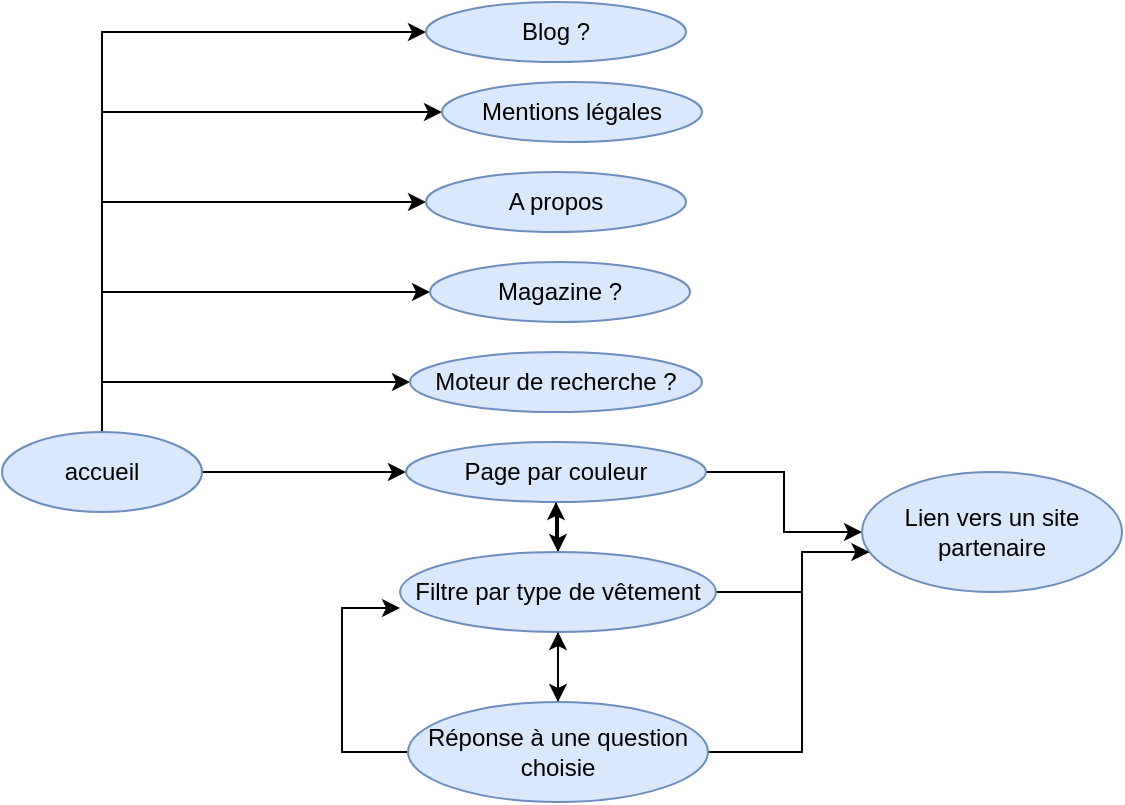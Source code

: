 <mxfile version="20.8.23" type="github">
  <diagram name="Page-1" id="OR4dOokqK-JlKeESwfYP">
    <mxGraphModel dx="1434" dy="859" grid="1" gridSize="10" guides="1" tooltips="1" connect="1" arrows="1" fold="1" page="1" pageScale="1" pageWidth="827" pageHeight="1169" math="0" shadow="0">
      <root>
        <mxCell id="0" />
        <mxCell id="1" parent="0" />
        <mxCell id="Zl-sD1uSTH6Id6-t-2XR-2" style="edgeStyle=orthogonalEdgeStyle;rounded=0;orthogonalLoop=1;jettySize=auto;html=1;" edge="1" parent="1" source="Zl-sD1uSTH6Id6-t-2XR-1" target="Zl-sD1uSTH6Id6-t-2XR-3">
          <mxGeometry relative="1" as="geometry">
            <mxPoint x="180" y="500" as="targetPoint" />
          </mxGeometry>
        </mxCell>
        <mxCell id="Zl-sD1uSTH6Id6-t-2XR-18" style="edgeStyle=orthogonalEdgeStyle;rounded=0;orthogonalLoop=1;jettySize=auto;html=1;entryX=0;entryY=0.5;entryDx=0;entryDy=0;" edge="1" parent="1" source="Zl-sD1uSTH6Id6-t-2XR-1" target="Zl-sD1uSTH6Id6-t-2XR-16">
          <mxGeometry relative="1" as="geometry">
            <mxPoint x="240" y="340" as="targetPoint" />
            <Array as="points">
              <mxPoint x="70" y="285" />
            </Array>
          </mxGeometry>
        </mxCell>
        <mxCell id="Zl-sD1uSTH6Id6-t-2XR-19" style="edgeStyle=orthogonalEdgeStyle;rounded=0;orthogonalLoop=1;jettySize=auto;html=1;entryX=0;entryY=0.5;entryDx=0;entryDy=0;" edge="1" parent="1" source="Zl-sD1uSTH6Id6-t-2XR-1" target="Zl-sD1uSTH6Id6-t-2XR-17">
          <mxGeometry relative="1" as="geometry">
            <Array as="points">
              <mxPoint x="70" y="240" />
              <mxPoint x="232" y="240" />
            </Array>
          </mxGeometry>
        </mxCell>
        <mxCell id="Zl-sD1uSTH6Id6-t-2XR-21" style="edgeStyle=orthogonalEdgeStyle;rounded=0;orthogonalLoop=1;jettySize=auto;html=1;entryX=0;entryY=0.5;entryDx=0;entryDy=0;" edge="1" parent="1" source="Zl-sD1uSTH6Id6-t-2XR-1" target="Zl-sD1uSTH6Id6-t-2XR-20">
          <mxGeometry relative="1" as="geometry">
            <Array as="points">
              <mxPoint x="70" y="200" />
            </Array>
          </mxGeometry>
        </mxCell>
        <mxCell id="Zl-sD1uSTH6Id6-t-2XR-26" style="edgeStyle=orthogonalEdgeStyle;rounded=0;orthogonalLoop=1;jettySize=auto;html=1;entryX=0;entryY=0.5;entryDx=0;entryDy=0;" edge="1" parent="1" source="Zl-sD1uSTH6Id6-t-2XR-1" target="Zl-sD1uSTH6Id6-t-2XR-24">
          <mxGeometry relative="1" as="geometry">
            <Array as="points">
              <mxPoint x="70" y="330" />
            </Array>
          </mxGeometry>
        </mxCell>
        <mxCell id="Zl-sD1uSTH6Id6-t-2XR-27" style="edgeStyle=orthogonalEdgeStyle;rounded=0;orthogonalLoop=1;jettySize=auto;html=1;entryX=0;entryY=0.5;entryDx=0;entryDy=0;" edge="1" parent="1" source="Zl-sD1uSTH6Id6-t-2XR-1" target="Zl-sD1uSTH6Id6-t-2XR-25">
          <mxGeometry relative="1" as="geometry">
            <Array as="points">
              <mxPoint x="70" y="375" />
            </Array>
          </mxGeometry>
        </mxCell>
        <mxCell id="Zl-sD1uSTH6Id6-t-2XR-1" value="accueil&lt;br&gt;" style="ellipse;whiteSpace=wrap;html=1;align=center;fillColor=#dae8fc;strokeColor=#6c8ebf;" vertex="1" parent="1">
          <mxGeometry x="20" y="400" width="100" height="40" as="geometry" />
        </mxCell>
        <mxCell id="Zl-sD1uSTH6Id6-t-2XR-4" style="edgeStyle=orthogonalEdgeStyle;rounded=0;orthogonalLoop=1;jettySize=auto;html=1;" edge="1" parent="1" source="Zl-sD1uSTH6Id6-t-2XR-3" target="Zl-sD1uSTH6Id6-t-2XR-5">
          <mxGeometry relative="1" as="geometry">
            <mxPoint x="195" y="610" as="targetPoint" />
            <Array as="points" />
          </mxGeometry>
        </mxCell>
        <mxCell id="Zl-sD1uSTH6Id6-t-2XR-8" style="edgeStyle=orthogonalEdgeStyle;rounded=0;orthogonalLoop=1;jettySize=auto;html=1;" edge="1" parent="1" source="Zl-sD1uSTH6Id6-t-2XR-3" target="Zl-sD1uSTH6Id6-t-2XR-9">
          <mxGeometry relative="1" as="geometry">
            <mxPoint x="300" y="530" as="targetPoint" />
          </mxGeometry>
        </mxCell>
        <mxCell id="Zl-sD1uSTH6Id6-t-2XR-3" value="Page par couleur" style="ellipse;whiteSpace=wrap;html=1;align=center;fillColor=#dae8fc;strokeColor=#6c8ebf;" vertex="1" parent="1">
          <mxGeometry x="222" y="405" width="150" height="30" as="geometry" />
        </mxCell>
        <mxCell id="Zl-sD1uSTH6Id6-t-2XR-10" style="edgeStyle=orthogonalEdgeStyle;rounded=0;orthogonalLoop=1;jettySize=auto;html=1;" edge="1" parent="1" source="Zl-sD1uSTH6Id6-t-2XR-5" target="Zl-sD1uSTH6Id6-t-2XR-9">
          <mxGeometry relative="1" as="geometry">
            <Array as="points">
              <mxPoint x="420" y="480" />
              <mxPoint x="420" y="460" />
            </Array>
          </mxGeometry>
        </mxCell>
        <mxCell id="Zl-sD1uSTH6Id6-t-2XR-31" value="" style="edgeStyle=orthogonalEdgeStyle;rounded=0;orthogonalLoop=1;jettySize=auto;html=1;" edge="1" parent="1" source="Zl-sD1uSTH6Id6-t-2XR-5" target="Zl-sD1uSTH6Id6-t-2XR-6">
          <mxGeometry relative="1" as="geometry" />
        </mxCell>
        <mxCell id="Zl-sD1uSTH6Id6-t-2XR-33" style="edgeStyle=orthogonalEdgeStyle;rounded=0;orthogonalLoop=1;jettySize=auto;html=1;" edge="1" parent="1" source="Zl-sD1uSTH6Id6-t-2XR-5" target="Zl-sD1uSTH6Id6-t-2XR-3">
          <mxGeometry relative="1" as="geometry" />
        </mxCell>
        <mxCell id="Zl-sD1uSTH6Id6-t-2XR-5" value="Filtre par type de vêtement" style="ellipse;whiteSpace=wrap;html=1;align=center;fillColor=#dae8fc;strokeColor=#6c8ebf;" vertex="1" parent="1">
          <mxGeometry x="219" y="460" width="158" height="40" as="geometry" />
        </mxCell>
        <mxCell id="Zl-sD1uSTH6Id6-t-2XR-11" style="edgeStyle=orthogonalEdgeStyle;rounded=0;orthogonalLoop=1;jettySize=auto;html=1;entryX=0;entryY=0.5;entryDx=0;entryDy=0;" edge="1" parent="1" source="Zl-sD1uSTH6Id6-t-2XR-6" target="Zl-sD1uSTH6Id6-t-2XR-9">
          <mxGeometry relative="1" as="geometry">
            <Array as="points">
              <mxPoint x="420" y="560" />
              <mxPoint x="420" y="460" />
              <mxPoint x="568" y="460" />
              <mxPoint x="568" y="450" />
            </Array>
          </mxGeometry>
        </mxCell>
        <mxCell id="Zl-sD1uSTH6Id6-t-2XR-13" style="edgeStyle=orthogonalEdgeStyle;rounded=0;orthogonalLoop=1;jettySize=auto;html=1;entryX=0;entryY=0.7;entryDx=0;entryDy=0;entryPerimeter=0;" edge="1" parent="1" source="Zl-sD1uSTH6Id6-t-2XR-6" target="Zl-sD1uSTH6Id6-t-2XR-5">
          <mxGeometry relative="1" as="geometry">
            <Array as="points">
              <mxPoint x="190" y="560" />
              <mxPoint x="190" y="488" />
            </Array>
          </mxGeometry>
        </mxCell>
        <mxCell id="Zl-sD1uSTH6Id6-t-2XR-9" value="Lien vers un site partenaire" style="ellipse;whiteSpace=wrap;html=1;align=center;fillColor=#dae8fc;strokeColor=#6c8ebf;" vertex="1" parent="1">
          <mxGeometry x="450" y="420" width="130" height="60" as="geometry" />
        </mxCell>
        <mxCell id="Zl-sD1uSTH6Id6-t-2XR-16" value="A propos" style="ellipse;whiteSpace=wrap;html=1;align=center;fillColor=#dae8fc;strokeColor=#6c8ebf;" vertex="1" parent="1">
          <mxGeometry x="232" y="270" width="130" height="30" as="geometry" />
        </mxCell>
        <mxCell id="Zl-sD1uSTH6Id6-t-2XR-17" value="Mentions légales" style="ellipse;whiteSpace=wrap;html=1;align=center;fillColor=#dae8fc;strokeColor=#6c8ebf;" vertex="1" parent="1">
          <mxGeometry x="240" y="225" width="130" height="30" as="geometry" />
        </mxCell>
        <mxCell id="Zl-sD1uSTH6Id6-t-2XR-20" value="Blog ?" style="ellipse;whiteSpace=wrap;html=1;align=center;fillColor=#dae8fc;strokeColor=#6c8ebf;" vertex="1" parent="1">
          <mxGeometry x="232" y="185" width="130" height="30" as="geometry" />
        </mxCell>
        <mxCell id="Zl-sD1uSTH6Id6-t-2XR-24" value="Magazine ?" style="ellipse;whiteSpace=wrap;html=1;align=center;fillColor=#dae8fc;strokeColor=#6c8ebf;" vertex="1" parent="1">
          <mxGeometry x="234" y="315" width="130" height="30" as="geometry" />
        </mxCell>
        <mxCell id="Zl-sD1uSTH6Id6-t-2XR-25" value="Moteur de recherche ?" style="ellipse;whiteSpace=wrap;html=1;align=center;fillColor=#dae8fc;strokeColor=#6c8ebf;" vertex="1" parent="1">
          <mxGeometry x="224" y="360" width="146" height="30" as="geometry" />
        </mxCell>
        <mxCell id="Zl-sD1uSTH6Id6-t-2XR-32" style="edgeStyle=orthogonalEdgeStyle;rounded=0;orthogonalLoop=1;jettySize=auto;html=1;" edge="1" parent="1" source="Zl-sD1uSTH6Id6-t-2XR-6" target="Zl-sD1uSTH6Id6-t-2XR-5">
          <mxGeometry relative="1" as="geometry" />
        </mxCell>
        <mxCell id="Zl-sD1uSTH6Id6-t-2XR-6" value="Réponse à une question choisie" style="ellipse;whiteSpace=wrap;html=1;align=center;fillColor=#dae8fc;strokeColor=#6c8ebf;" vertex="1" parent="1">
          <mxGeometry x="223" y="535" width="150" height="50" as="geometry" />
        </mxCell>
      </root>
    </mxGraphModel>
  </diagram>
</mxfile>
